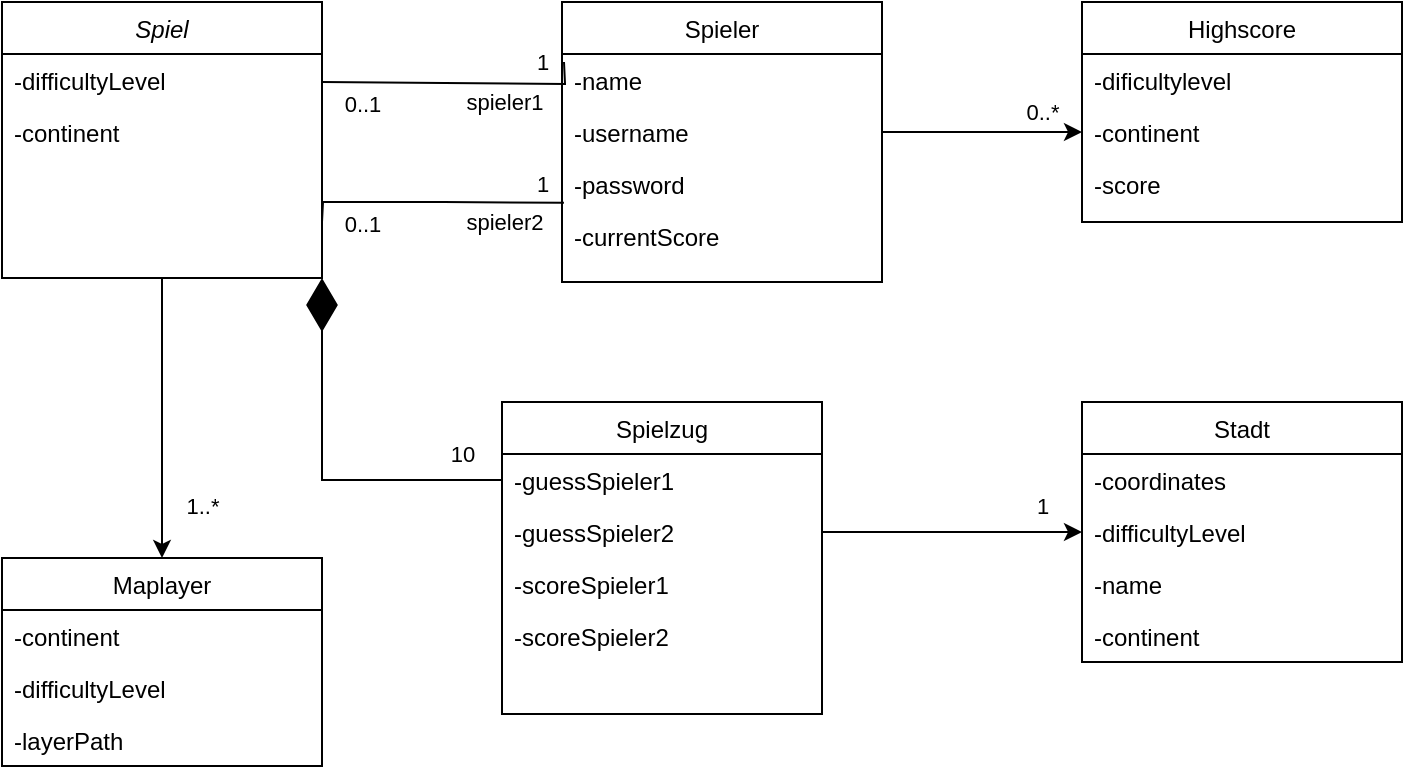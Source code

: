 <mxfile version="24.8.2">
  <diagram id="C5RBs43oDa-KdzZeNtuy" name="Page-1">
    <mxGraphModel dx="1050" dy="522" grid="1" gridSize="10" guides="1" tooltips="1" connect="1" arrows="1" fold="1" page="1" pageScale="1" pageWidth="827" pageHeight="1169" math="0" shadow="0">
      <root>
        <mxCell id="WIyWlLk6GJQsqaUBKTNV-0" />
        <mxCell id="WIyWlLk6GJQsqaUBKTNV-1" parent="WIyWlLk6GJQsqaUBKTNV-0" />
        <mxCell id="f39-Sp19t5V0ob_IXu4q-21" style="edgeStyle=orthogonalEdgeStyle;rounded=0;orthogonalLoop=1;jettySize=auto;html=1;exitX=0.5;exitY=1;exitDx=0;exitDy=0;entryX=0.5;entryY=0;entryDx=0;entryDy=0;" parent="WIyWlLk6GJQsqaUBKTNV-1" source="zkfFHV4jXpPFQw0GAbJ--0" target="f39-Sp19t5V0ob_IXu4q-17" edge="1">
          <mxGeometry relative="1" as="geometry" />
        </mxCell>
        <mxCell id="f39-Sp19t5V0ob_IXu4q-44" value="1..*" style="edgeLabel;html=1;align=center;verticalAlign=middle;resizable=0;points=[];" parent="f39-Sp19t5V0ob_IXu4q-21" vertex="1" connectable="0">
          <mxGeometry x="0.542" y="3" relative="1" as="geometry">
            <mxPoint x="17" y="6" as="offset" />
          </mxGeometry>
        </mxCell>
        <mxCell id="zkfFHV4jXpPFQw0GAbJ--0" value="Spiel" style="swimlane;fontStyle=2;align=center;verticalAlign=top;childLayout=stackLayout;horizontal=1;startSize=26;horizontalStack=0;resizeParent=1;resizeLast=0;collapsible=1;marginBottom=0;rounded=0;shadow=0;strokeWidth=1;" parent="WIyWlLk6GJQsqaUBKTNV-1" vertex="1">
          <mxGeometry x="40" y="40" width="160" height="138" as="geometry">
            <mxRectangle x="230" y="140" width="160" height="26" as="alternateBounds" />
          </mxGeometry>
        </mxCell>
        <mxCell id="zkfFHV4jXpPFQw0GAbJ--3" value="-difficultyLevel" style="text;align=left;verticalAlign=top;spacingLeft=4;spacingRight=4;overflow=hidden;rotatable=0;points=[[0,0.5],[1,0.5]];portConstraint=eastwest;rounded=0;shadow=0;html=0;" parent="zkfFHV4jXpPFQw0GAbJ--0" vertex="1">
          <mxGeometry y="26" width="160" height="26" as="geometry" />
        </mxCell>
        <mxCell id="f39-Sp19t5V0ob_IXu4q-4" value="-continent" style="text;align=left;verticalAlign=top;spacingLeft=4;spacingRight=4;overflow=hidden;rotatable=0;points=[[0,0.5],[1,0.5]];portConstraint=eastwest;rounded=0;shadow=0;html=0;" parent="zkfFHV4jXpPFQw0GAbJ--0" vertex="1">
          <mxGeometry y="52" width="160" height="26" as="geometry" />
        </mxCell>
        <mxCell id="zkfFHV4jXpPFQw0GAbJ--6" value="Spielzug" style="swimlane;fontStyle=0;align=center;verticalAlign=top;childLayout=stackLayout;horizontal=1;startSize=26;horizontalStack=0;resizeParent=1;resizeLast=0;collapsible=1;marginBottom=0;rounded=0;shadow=0;strokeWidth=1;" parent="WIyWlLk6GJQsqaUBKTNV-1" vertex="1">
          <mxGeometry x="290" y="240" width="160" height="156" as="geometry">
            <mxRectangle x="130" y="380" width="160" height="26" as="alternateBounds" />
          </mxGeometry>
        </mxCell>
        <mxCell id="f39-Sp19t5V0ob_IXu4q-7" value="-guessSpieler1" style="text;align=left;verticalAlign=top;spacingLeft=4;spacingRight=4;overflow=hidden;rotatable=0;points=[[0,0.5],[1,0.5]];portConstraint=eastwest;rounded=0;shadow=0;html=0;" parent="zkfFHV4jXpPFQw0GAbJ--6" vertex="1">
          <mxGeometry y="26" width="160" height="26" as="geometry" />
        </mxCell>
        <mxCell id="f39-Sp19t5V0ob_IXu4q-8" value="-guessSpieler2" style="text;align=left;verticalAlign=top;spacingLeft=4;spacingRight=4;overflow=hidden;rotatable=0;points=[[0,0.5],[1,0.5]];portConstraint=eastwest;rounded=0;shadow=0;html=0;" parent="zkfFHV4jXpPFQw0GAbJ--6" vertex="1">
          <mxGeometry y="52" width="160" height="26" as="geometry" />
        </mxCell>
        <mxCell id="zkfFHV4jXpPFQw0GAbJ--8" value="-scoreSpieler1" style="text;align=left;verticalAlign=top;spacingLeft=4;spacingRight=4;overflow=hidden;rotatable=0;points=[[0,0.5],[1,0.5]];portConstraint=eastwest;rounded=0;shadow=0;html=0;" parent="zkfFHV4jXpPFQw0GAbJ--6" vertex="1">
          <mxGeometry y="78" width="160" height="26" as="geometry" />
        </mxCell>
        <mxCell id="f39-Sp19t5V0ob_IXu4q-6" value="-scoreSpieler2" style="text;align=left;verticalAlign=top;spacingLeft=4;spacingRight=4;overflow=hidden;rotatable=0;points=[[0,0.5],[1,0.5]];portConstraint=eastwest;rounded=0;shadow=0;html=0;" parent="zkfFHV4jXpPFQw0GAbJ--6" vertex="1">
          <mxGeometry y="104" width="160" height="26" as="geometry" />
        </mxCell>
        <mxCell id="zkfFHV4jXpPFQw0GAbJ--13" value="Stadt" style="swimlane;fontStyle=0;align=center;verticalAlign=top;childLayout=stackLayout;horizontal=1;startSize=26;horizontalStack=0;resizeParent=1;resizeLast=0;collapsible=1;marginBottom=0;rounded=0;shadow=0;strokeWidth=1;" parent="WIyWlLk6GJQsqaUBKTNV-1" vertex="1">
          <mxGeometry x="580" y="240" width="160" height="130" as="geometry">
            <mxRectangle x="340" y="380" width="170" height="26" as="alternateBounds" />
          </mxGeometry>
        </mxCell>
        <mxCell id="zkfFHV4jXpPFQw0GAbJ--14" value="-coordinates" style="text;align=left;verticalAlign=top;spacingLeft=4;spacingRight=4;overflow=hidden;rotatable=0;points=[[0,0.5],[1,0.5]];portConstraint=eastwest;" parent="zkfFHV4jXpPFQw0GAbJ--13" vertex="1">
          <mxGeometry y="26" width="160" height="26" as="geometry" />
        </mxCell>
        <mxCell id="f39-Sp19t5V0ob_IXu4q-10" value="-difficultyLevel" style="text;align=left;verticalAlign=top;spacingLeft=4;spacingRight=4;overflow=hidden;rotatable=0;points=[[0,0.5],[1,0.5]];portConstraint=eastwest;" parent="zkfFHV4jXpPFQw0GAbJ--13" vertex="1">
          <mxGeometry y="52" width="160" height="26" as="geometry" />
        </mxCell>
        <mxCell id="D2qg7zAPIKa7KV3NtbSG-6" value="-name" style="text;align=left;verticalAlign=top;spacingLeft=4;spacingRight=4;overflow=hidden;rotatable=0;points=[[0,0.5],[1,0.5]];portConstraint=eastwest;" vertex="1" parent="zkfFHV4jXpPFQw0GAbJ--13">
          <mxGeometry y="78" width="160" height="26" as="geometry" />
        </mxCell>
        <mxCell id="f39-Sp19t5V0ob_IXu4q-33" value="-continent" style="text;align=left;verticalAlign=top;spacingLeft=4;spacingRight=4;overflow=hidden;rotatable=0;points=[[0,0.5],[1,0.5]];portConstraint=eastwest;" parent="zkfFHV4jXpPFQw0GAbJ--13" vertex="1">
          <mxGeometry y="104" width="160" height="26" as="geometry" />
        </mxCell>
        <mxCell id="zkfFHV4jXpPFQw0GAbJ--17" value="Spieler" style="swimlane;fontStyle=0;align=center;verticalAlign=top;childLayout=stackLayout;horizontal=1;startSize=26;horizontalStack=0;resizeParent=1;resizeLast=0;collapsible=1;marginBottom=0;rounded=0;shadow=0;strokeWidth=1;" parent="WIyWlLk6GJQsqaUBKTNV-1" vertex="1">
          <mxGeometry x="320" y="40" width="160" height="140" as="geometry">
            <mxRectangle x="550" y="140" width="160" height="26" as="alternateBounds" />
          </mxGeometry>
        </mxCell>
        <mxCell id="zkfFHV4jXpPFQw0GAbJ--18" value="-name" style="text;align=left;verticalAlign=top;spacingLeft=4;spacingRight=4;overflow=hidden;rotatable=0;points=[[0,0.5],[1,0.5]];portConstraint=eastwest;" parent="zkfFHV4jXpPFQw0GAbJ--17" vertex="1">
          <mxGeometry y="26" width="160" height="26" as="geometry" />
        </mxCell>
        <mxCell id="zkfFHV4jXpPFQw0GAbJ--19" value="-username" style="text;align=left;verticalAlign=top;spacingLeft=4;spacingRight=4;overflow=hidden;rotatable=0;points=[[0,0.5],[1,0.5]];portConstraint=eastwest;rounded=0;shadow=0;html=0;" parent="zkfFHV4jXpPFQw0GAbJ--17" vertex="1">
          <mxGeometry y="52" width="160" height="26" as="geometry" />
        </mxCell>
        <mxCell id="zkfFHV4jXpPFQw0GAbJ--20" value="-password" style="text;align=left;verticalAlign=top;spacingLeft=4;spacingRight=4;overflow=hidden;rotatable=0;points=[[0,0.5],[1,0.5]];portConstraint=eastwest;rounded=0;shadow=0;html=0;" parent="zkfFHV4jXpPFQw0GAbJ--17" vertex="1">
          <mxGeometry y="78" width="160" height="26" as="geometry" />
        </mxCell>
        <mxCell id="zkfFHV4jXpPFQw0GAbJ--21" value="-currentScore" style="text;align=left;verticalAlign=top;spacingLeft=4;spacingRight=4;overflow=hidden;rotatable=0;points=[[0,0.5],[1,0.5]];portConstraint=eastwest;rounded=0;shadow=0;html=0;" parent="zkfFHV4jXpPFQw0GAbJ--17" vertex="1">
          <mxGeometry y="104" width="160" height="26" as="geometry" />
        </mxCell>
        <mxCell id="f39-Sp19t5V0ob_IXu4q-11" value="Highscore" style="swimlane;fontStyle=0;align=center;verticalAlign=top;childLayout=stackLayout;horizontal=1;startSize=26;horizontalStack=0;resizeParent=1;resizeLast=0;collapsible=1;marginBottom=0;rounded=0;shadow=0;strokeWidth=1;" parent="WIyWlLk6GJQsqaUBKTNV-1" vertex="1">
          <mxGeometry x="580" y="40" width="160" height="110" as="geometry">
            <mxRectangle x="550" y="140" width="160" height="26" as="alternateBounds" />
          </mxGeometry>
        </mxCell>
        <mxCell id="f39-Sp19t5V0ob_IXu4q-14" value="-dificultylevel" style="text;align=left;verticalAlign=top;spacingLeft=4;spacingRight=4;overflow=hidden;rotatable=0;points=[[0,0.5],[1,0.5]];portConstraint=eastwest;rounded=0;shadow=0;html=0;" parent="f39-Sp19t5V0ob_IXu4q-11" vertex="1">
          <mxGeometry y="26" width="160" height="26" as="geometry" />
        </mxCell>
        <mxCell id="f39-Sp19t5V0ob_IXu4q-15" value="-continent" style="text;align=left;verticalAlign=top;spacingLeft=4;spacingRight=4;overflow=hidden;rotatable=0;points=[[0,0.5],[1,0.5]];portConstraint=eastwest;rounded=0;shadow=0;html=0;" parent="f39-Sp19t5V0ob_IXu4q-11" vertex="1">
          <mxGeometry y="52" width="160" height="26" as="geometry" />
        </mxCell>
        <mxCell id="f39-Sp19t5V0ob_IXu4q-16" value="-score" style="text;align=left;verticalAlign=top;spacingLeft=4;spacingRight=4;overflow=hidden;rotatable=0;points=[[0,0.5],[1,0.5]];portConstraint=eastwest;rounded=0;shadow=0;html=0;" parent="f39-Sp19t5V0ob_IXu4q-11" vertex="1">
          <mxGeometry y="78" width="160" height="26" as="geometry" />
        </mxCell>
        <mxCell id="f39-Sp19t5V0ob_IXu4q-17" value="Maplayer" style="swimlane;fontStyle=0;align=center;verticalAlign=top;childLayout=stackLayout;horizontal=1;startSize=26;horizontalStack=0;resizeParent=1;resizeLast=0;collapsible=1;marginBottom=0;rounded=0;shadow=0;strokeWidth=1;" parent="WIyWlLk6GJQsqaUBKTNV-1" vertex="1">
          <mxGeometry x="40" y="318" width="160" height="104" as="geometry">
            <mxRectangle x="340" y="380" width="170" height="26" as="alternateBounds" />
          </mxGeometry>
        </mxCell>
        <mxCell id="f39-Sp19t5V0ob_IXu4q-18" value="-continent" style="text;align=left;verticalAlign=top;spacingLeft=4;spacingRight=4;overflow=hidden;rotatable=0;points=[[0,0.5],[1,0.5]];portConstraint=eastwest;" parent="f39-Sp19t5V0ob_IXu4q-17" vertex="1">
          <mxGeometry y="26" width="160" height="26" as="geometry" />
        </mxCell>
        <mxCell id="f39-Sp19t5V0ob_IXu4q-19" value="-difficultyLevel" style="text;align=left;verticalAlign=top;spacingLeft=4;spacingRight=4;overflow=hidden;rotatable=0;points=[[0,0.5],[1,0.5]];portConstraint=eastwest;" parent="f39-Sp19t5V0ob_IXu4q-17" vertex="1">
          <mxGeometry y="52" width="160" height="26" as="geometry" />
        </mxCell>
        <mxCell id="f39-Sp19t5V0ob_IXu4q-34" value="-layerPath" style="text;align=left;verticalAlign=top;spacingLeft=4;spacingRight=4;overflow=hidden;rotatable=0;points=[[0,0.5],[1,0.5]];portConstraint=eastwest;" parent="f39-Sp19t5V0ob_IXu4q-17" vertex="1">
          <mxGeometry y="78" width="160" height="26" as="geometry" />
        </mxCell>
        <mxCell id="f39-Sp19t5V0ob_IXu4q-29" style="edgeStyle=orthogonalEdgeStyle;rounded=0;orthogonalLoop=1;jettySize=auto;html=1;entryX=0;entryY=0.5;entryDx=0;entryDy=0;" parent="WIyWlLk6GJQsqaUBKTNV-1" source="f39-Sp19t5V0ob_IXu4q-8" target="f39-Sp19t5V0ob_IXu4q-10" edge="1">
          <mxGeometry relative="1" as="geometry" />
        </mxCell>
        <mxCell id="f39-Sp19t5V0ob_IXu4q-45" value="1" style="edgeLabel;html=1;align=center;verticalAlign=middle;resizable=0;points=[];" parent="f39-Sp19t5V0ob_IXu4q-29" vertex="1" connectable="0">
          <mxGeometry x="0.472" y="2" relative="1" as="geometry">
            <mxPoint x="14" y="-11" as="offset" />
          </mxGeometry>
        </mxCell>
        <mxCell id="f39-Sp19t5V0ob_IXu4q-31" style="edgeStyle=orthogonalEdgeStyle;rounded=0;orthogonalLoop=1;jettySize=auto;html=1;entryX=0;entryY=0.5;entryDx=0;entryDy=0;" parent="WIyWlLk6GJQsqaUBKTNV-1" source="zkfFHV4jXpPFQw0GAbJ--19" target="f39-Sp19t5V0ob_IXu4q-15" edge="1">
          <mxGeometry relative="1" as="geometry" />
        </mxCell>
        <mxCell id="f39-Sp19t5V0ob_IXu4q-43" value="0..*" style="edgeLabel;html=1;align=center;verticalAlign=middle;resizable=0;points=[];" parent="f39-Sp19t5V0ob_IXu4q-31" vertex="1" connectable="0">
          <mxGeometry x="0.531" y="2" relative="1" as="geometry">
            <mxPoint x="3" y="-8" as="offset" />
          </mxGeometry>
        </mxCell>
        <mxCell id="f39-Sp19t5V0ob_IXu4q-36" value="" style="endArrow=diamondThin;endFill=1;endSize=24;html=1;rounded=0;exitX=0;exitY=0.5;exitDx=0;exitDy=0;entryX=1;entryY=1;entryDx=0;entryDy=0;" parent="WIyWlLk6GJQsqaUBKTNV-1" source="f39-Sp19t5V0ob_IXu4q-7" target="zkfFHV4jXpPFQw0GAbJ--0" edge="1">
          <mxGeometry width="160" relative="1" as="geometry">
            <mxPoint x="360" y="250" as="sourcePoint" />
            <mxPoint x="160" y="180" as="targetPoint" />
            <Array as="points">
              <mxPoint x="200" y="279" />
            </Array>
          </mxGeometry>
        </mxCell>
        <mxCell id="f39-Sp19t5V0ob_IXu4q-37" value="10" style="edgeLabel;html=1;align=center;verticalAlign=middle;resizable=0;points=[];" parent="f39-Sp19t5V0ob_IXu4q-36" vertex="1" connectable="0">
          <mxGeometry x="0.462" y="2" relative="1" as="geometry">
            <mxPoint x="72" y="36" as="offset" />
          </mxGeometry>
        </mxCell>
        <mxCell id="f39-Sp19t5V0ob_IXu4q-38" value="" style="endArrow=none;html=1;edgeStyle=orthogonalEdgeStyle;rounded=0;entryX=0.006;entryY=0.862;entryDx=0;entryDy=0;entryPerimeter=0;" parent="WIyWlLk6GJQsqaUBKTNV-1" target="zkfFHV4jXpPFQw0GAbJ--20" edge="1">
          <mxGeometry relative="1" as="geometry">
            <mxPoint x="200" y="150" as="sourcePoint" />
            <mxPoint x="310" y="120" as="targetPoint" />
          </mxGeometry>
        </mxCell>
        <mxCell id="f39-Sp19t5V0ob_IXu4q-41" value="1" style="edgeLabel;html=1;align=center;verticalAlign=middle;resizable=0;points=[];" parent="f39-Sp19t5V0ob_IXu4q-38" vertex="1" connectable="0">
          <mxGeometry x="-0.967" y="2" relative="1" as="geometry">
            <mxPoint x="112" y="-17" as="offset" />
          </mxGeometry>
        </mxCell>
        <mxCell id="D2qg7zAPIKa7KV3NtbSG-4" value="0..1" style="edgeLabel;html=1;align=center;verticalAlign=middle;resizable=0;points=[];" vertex="1" connectable="0" parent="f39-Sp19t5V0ob_IXu4q-38">
          <mxGeometry x="0.57" y="2" relative="1" as="geometry">
            <mxPoint x="-73" y="12" as="offset" />
          </mxGeometry>
        </mxCell>
        <mxCell id="D2qg7zAPIKa7KV3NtbSG-5" value="0..1" style="edgeLabel;html=1;align=center;verticalAlign=middle;resizable=0;points=[];" vertex="1" connectable="0" parent="f39-Sp19t5V0ob_IXu4q-38">
          <mxGeometry x="0.57" y="2" relative="1" as="geometry">
            <mxPoint x="-73" y="-48" as="offset" />
          </mxGeometry>
        </mxCell>
        <mxCell id="D2qg7zAPIKa7KV3NtbSG-0" value="" style="endArrow=none;html=1;edgeStyle=orthogonalEdgeStyle;rounded=0;entryX=0.006;entryY=0.862;entryDx=0;entryDy=0;entryPerimeter=0;" edge="1" parent="WIyWlLk6GJQsqaUBKTNV-1">
          <mxGeometry relative="1" as="geometry">
            <mxPoint x="200" y="80" as="sourcePoint" />
            <mxPoint x="321" y="70" as="targetPoint" />
          </mxGeometry>
        </mxCell>
        <mxCell id="D2qg7zAPIKa7KV3NtbSG-1" value="1" style="edgeLabel;html=1;align=center;verticalAlign=middle;resizable=0;points=[];" vertex="1" connectable="0" parent="D2qg7zAPIKa7KV3NtbSG-0">
          <mxGeometry x="-0.967" y="2" relative="1" as="geometry">
            <mxPoint x="108" y="-8" as="offset" />
          </mxGeometry>
        </mxCell>
        <mxCell id="D2qg7zAPIKa7KV3NtbSG-2" value="spieler1" style="edgeLabel;html=1;align=center;verticalAlign=middle;resizable=0;points=[];" vertex="1" connectable="0" parent="D2qg7zAPIKa7KV3NtbSG-0">
          <mxGeometry x="0.553" y="2" relative="1" as="geometry">
            <mxPoint x="-12" y="11" as="offset" />
          </mxGeometry>
        </mxCell>
        <mxCell id="D2qg7zAPIKa7KV3NtbSG-3" value="spieler2" style="edgeLabel;html=1;align=center;verticalAlign=middle;resizable=0;points=[];" vertex="1" connectable="0" parent="D2qg7zAPIKa7KV3NtbSG-0">
          <mxGeometry x="0.553" y="2" relative="1" as="geometry">
            <mxPoint x="-12" y="71" as="offset" />
          </mxGeometry>
        </mxCell>
      </root>
    </mxGraphModel>
  </diagram>
</mxfile>
